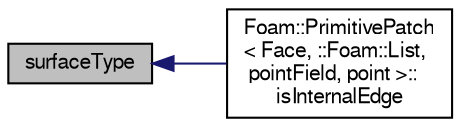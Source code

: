 digraph "surfaceType"
{
  bgcolor="transparent";
  edge [fontname="FreeSans",fontsize="10",labelfontname="FreeSans",labelfontsize="10"];
  node [fontname="FreeSans",fontsize="10",shape=record];
  rankdir="LR";
  Node3094 [label="surfaceType",height=0.2,width=0.4,color="black", fillcolor="grey75", style="filled", fontcolor="black"];
  Node3094 -> Node3095 [dir="back",color="midnightblue",fontsize="10",style="solid",fontname="FreeSans"];
  Node3095 [label="Foam::PrimitivePatch\l\< Face, ::Foam::List,\l pointField, point \>::\lisInternalEdge",height=0.2,width=0.4,color="black",URL="$a27538.html#ac2458a175e66b555e443539d6c726e06",tooltip="Is internal edge? "];
}

